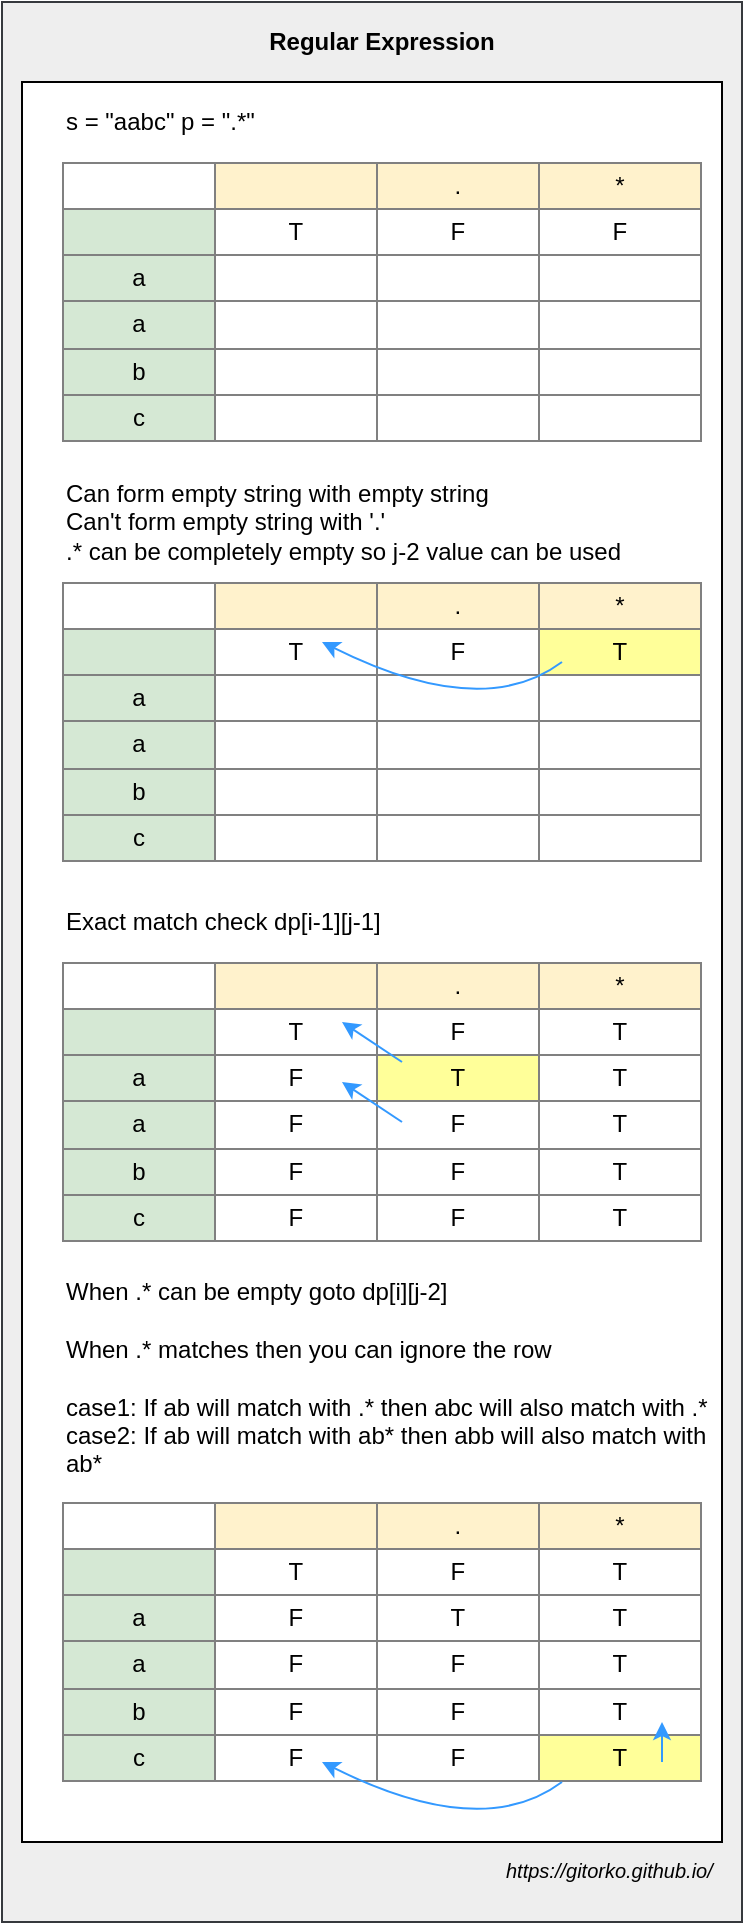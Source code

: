 <mxfile version="12.6.5" type="device"><diagram id="OXWPcvr8mXfKOi1COLGM" name="Page-1"><mxGraphModel dx="1106" dy="852" grid="1" gridSize="10" guides="1" tooltips="1" connect="1" arrows="1" fold="1" page="1" pageScale="1" pageWidth="500" pageHeight="1200" math="0" shadow="0"><root><mxCell id="0"/><mxCell id="1" parent="0"/><mxCell id="OmDe6fGM3FcfZ7pGEBq--21" value="" style="rounded=0;whiteSpace=wrap;html=1;align=left;fillColor=#eeeeee;strokeColor=#36393d;" parent="1" vertex="1"><mxGeometry x="50" y="200" width="370" height="960" as="geometry"/></mxCell><mxCell id="OmDe6fGM3FcfZ7pGEBq--20" value="" style="rounded=0;whiteSpace=wrap;html=1;fontColor=#000000;align=left;" parent="1" vertex="1"><mxGeometry x="60" y="240" width="350" height="880" as="geometry"/></mxCell><mxCell id="OmDe6fGM3FcfZ7pGEBq--2" value="&lt;table border=&quot;1&quot; width=&quot;100%&quot; style=&quot;width: 100% ; height: 100% ; border-collapse: collapse&quot;&gt;&lt;tbody&gt;&lt;tr&gt;&lt;td&gt;&lt;br&gt;&lt;/td&gt;&lt;td style=&quot;background-color: rgb(255 , 242 , 204)&quot;&gt;&amp;nbsp;&lt;/td&gt;&lt;td style=&quot;background-color: rgb(255 , 242 , 204)&quot;&gt;.&lt;/td&gt;&lt;td style=&quot;background-color: rgb(255 , 242 , 204)&quot;&gt;*&lt;/td&gt;&lt;/tr&gt;&lt;tr&gt;&lt;td style=&quot;background-color: rgb(213 , 232 , 212)&quot;&gt;&lt;br&gt;&lt;/td&gt;&lt;td&gt;T&lt;/td&gt;&lt;td&gt;F&lt;/td&gt;&lt;td&gt;F&lt;/td&gt;&lt;/tr&gt;&lt;tr&gt;&lt;td style=&quot;background-color: rgb(213 , 232 , 212)&quot;&gt;a&lt;/td&gt;&lt;td&gt;&lt;br&gt;&lt;/td&gt;&lt;td&gt;&lt;br&gt;&lt;/td&gt;&lt;td&gt;&lt;br&gt;&lt;/td&gt;&lt;/tr&gt;&lt;tr&gt;&lt;td style=&quot;background-color: rgb(213 , 232 , 212)&quot;&gt;a&lt;/td&gt;&lt;td&gt;&lt;br&gt;&lt;/td&gt;&lt;td&gt;&lt;/td&gt;&lt;td&gt;&lt;br&gt;&lt;/td&gt;&lt;/tr&gt;&lt;tr&gt;&lt;td style=&quot;background-color: rgb(213 , 232 , 212)&quot;&gt;b&lt;/td&gt;&lt;td&gt;&lt;br&gt;&lt;/td&gt;&lt;td&gt;&lt;br&gt;&lt;/td&gt;&lt;td&gt;&lt;br&gt;&lt;/td&gt;&lt;/tr&gt;&lt;tr&gt;&lt;td style=&quot;background-color: rgb(213 , 232 , 212)&quot;&gt;c&lt;/td&gt;&lt;td&gt;&lt;br&gt;&lt;/td&gt;&lt;td&gt;&lt;br&gt;&lt;/td&gt;&lt;td&gt;&lt;br&gt;&lt;/td&gt;&lt;/tr&gt;&lt;/tbody&gt;&lt;/table&gt;" style="text;html=1;strokeColor=none;fillColor=none;overflow=fill;align=center;" parent="1" vertex="1"><mxGeometry x="80" y="280" width="320" height="140" as="geometry"/></mxCell><mxCell id="OmDe6fGM3FcfZ7pGEBq--3" value="s = &quot;aabc&quot; p = &quot;.*&quot;" style="text;html=1;align=left;verticalAlign=middle;resizable=0;points=[];autosize=1;" parent="1" vertex="1"><mxGeometry x="80" y="250" width="110" height="20" as="geometry"/></mxCell><mxCell id="OmDe6fGM3FcfZ7pGEBq--4" value="&lt;table border=&quot;1&quot; width=&quot;100%&quot; style=&quot;width: 100% ; height: 100% ; border-collapse: collapse&quot;&gt;&lt;tbody&gt;&lt;tr&gt;&lt;td&gt;&lt;br&gt;&lt;/td&gt;&lt;td style=&quot;background-color: rgb(255 , 242 , 204)&quot;&gt;&amp;nbsp;&lt;/td&gt;&lt;td style=&quot;background-color: rgb(255 , 242 , 204)&quot;&gt;.&lt;/td&gt;&lt;td style=&quot;background-color: rgb(255 , 242 , 204)&quot;&gt;*&lt;/td&gt;&lt;/tr&gt;&lt;tr&gt;&lt;td style=&quot;background-color: rgb(213 , 232 , 212)&quot;&gt;&lt;br&gt;&lt;/td&gt;&lt;td&gt;T&lt;/td&gt;&lt;td&gt;F&lt;/td&gt;&lt;td style=&quot;background-color: rgb(255 , 255 , 153)&quot;&gt;T&lt;/td&gt;&lt;/tr&gt;&lt;tr&gt;&lt;td style=&quot;background-color: rgb(213 , 232 , 212)&quot;&gt;a&lt;/td&gt;&lt;td&gt;&lt;br&gt;&lt;/td&gt;&lt;td&gt;&lt;br&gt;&lt;/td&gt;&lt;td&gt;&lt;br&gt;&lt;/td&gt;&lt;/tr&gt;&lt;tr&gt;&lt;td style=&quot;background-color: rgb(213 , 232 , 212)&quot;&gt;a&lt;/td&gt;&lt;td&gt;&lt;br&gt;&lt;/td&gt;&lt;td&gt;&lt;/td&gt;&lt;td&gt;&lt;br&gt;&lt;/td&gt;&lt;/tr&gt;&lt;tr&gt;&lt;td style=&quot;background-color: rgb(213 , 232 , 212)&quot;&gt;b&lt;/td&gt;&lt;td&gt;&lt;br&gt;&lt;/td&gt;&lt;td&gt;&lt;br&gt;&lt;/td&gt;&lt;td&gt;&lt;br&gt;&lt;/td&gt;&lt;/tr&gt;&lt;tr&gt;&lt;td style=&quot;background-color: rgb(213 , 232 , 212)&quot;&gt;c&lt;/td&gt;&lt;td&gt;&lt;br&gt;&lt;/td&gt;&lt;td&gt;&lt;br&gt;&lt;/td&gt;&lt;td&gt;&lt;br&gt;&lt;/td&gt;&lt;/tr&gt;&lt;/tbody&gt;&lt;/table&gt;" style="text;html=1;strokeColor=none;fillColor=none;overflow=fill;align=center;" parent="1" vertex="1"><mxGeometry x="80" y="490" width="320" height="140" as="geometry"/></mxCell><mxCell id="OmDe6fGM3FcfZ7pGEBq--5" value="&lt;table border=&quot;1&quot; width=&quot;100%&quot; style=&quot;width: 100% ; height: 100% ; border-collapse: collapse&quot;&gt;&lt;tbody&gt;&lt;tr&gt;&lt;td&gt;&lt;br&gt;&lt;/td&gt;&lt;td style=&quot;background-color: rgb(255 , 242 , 204)&quot;&gt;&amp;nbsp;&lt;/td&gt;&lt;td style=&quot;background-color: rgb(255 , 242 , 204)&quot;&gt;.&lt;/td&gt;&lt;td style=&quot;background-color: rgb(255 , 242 , 204)&quot;&gt;*&lt;/td&gt;&lt;/tr&gt;&lt;tr&gt;&lt;td style=&quot;background-color: rgb(213 , 232 , 212)&quot;&gt;&lt;br&gt;&lt;/td&gt;&lt;td&gt;T&lt;/td&gt;&lt;td&gt;F&lt;/td&gt;&lt;td&gt;T&lt;/td&gt;&lt;/tr&gt;&lt;tr&gt;&lt;td style=&quot;background-color: rgb(213 , 232 , 212)&quot;&gt;a&lt;/td&gt;&lt;td&gt;F&lt;/td&gt;&lt;td style=&quot;background-color: rgb(255 , 255 , 153)&quot;&gt;T&lt;/td&gt;&lt;td&gt;T&lt;/td&gt;&lt;/tr&gt;&lt;tr&gt;&lt;td style=&quot;background-color: rgb(213 , 232 , 212)&quot;&gt;a&lt;/td&gt;&lt;td&gt;F&lt;/td&gt;&lt;td&gt;F&lt;/td&gt;&lt;td&gt;T&lt;/td&gt;&lt;/tr&gt;&lt;tr&gt;&lt;td style=&quot;background-color: rgb(213 , 232 , 212)&quot;&gt;b&lt;/td&gt;&lt;td&gt;F&lt;/td&gt;&lt;td&gt;F&lt;/td&gt;&lt;td&gt;T&lt;/td&gt;&lt;/tr&gt;&lt;tr&gt;&lt;td style=&quot;background-color: rgb(213 , 232 , 212)&quot;&gt;c&lt;/td&gt;&lt;td&gt;F&lt;/td&gt;&lt;td&gt;F&lt;/td&gt;&lt;td&gt;T&lt;/td&gt;&lt;/tr&gt;&lt;/tbody&gt;&lt;/table&gt;" style="text;html=1;strokeColor=none;fillColor=none;overflow=fill;align=center;" parent="1" vertex="1"><mxGeometry x="80" y="680" width="320" height="140" as="geometry"/></mxCell><mxCell id="OmDe6fGM3FcfZ7pGEBq--6" value="Can form empty string with empty string&lt;br&gt;Can't form empty string with '.'&lt;br&gt;.* can be completely empty so j-2 value can be used" style="text;html=1;strokeColor=none;fillColor=none;align=left;verticalAlign=middle;whiteSpace=wrap;rounded=0;" parent="1" vertex="1"><mxGeometry x="80" y="440" width="280" height="40" as="geometry"/></mxCell><mxCell id="OmDe6fGM3FcfZ7pGEBq--7" value="" style="endArrow=classic;html=1;fontColor=#3399FF;strokeColor=#3399FF;" parent="1" edge="1"><mxGeometry width="50" height="50" relative="1" as="geometry"><mxPoint x="250" y="730" as="sourcePoint"/><mxPoint x="220" y="710" as="targetPoint"/></mxGeometry></mxCell><mxCell id="OmDe6fGM3FcfZ7pGEBq--8" value="" style="endArrow=classic;html=1;fontColor=#3399FF;strokeColor=#3399FF;" parent="1" edge="1"><mxGeometry width="50" height="50" relative="1" as="geometry"><mxPoint x="250" y="760" as="sourcePoint"/><mxPoint x="220" y="740" as="targetPoint"/></mxGeometry></mxCell><mxCell id="OmDe6fGM3FcfZ7pGEBq--9" value="" style="curved=1;endArrow=classic;html=1;strokeColor=#3399FF;fontColor=#3399FF;" parent="1" edge="1"><mxGeometry width="50" height="50" relative="1" as="geometry"><mxPoint x="330" y="530" as="sourcePoint"/><mxPoint x="210" y="520" as="targetPoint"/><Array as="points"><mxPoint x="290" y="560"/></Array></mxGeometry></mxCell><mxCell id="OmDe6fGM3FcfZ7pGEBq--11" value="Exact match check dp[i-1][j-1]" style="text;html=1;strokeColor=none;fillColor=none;align=left;verticalAlign=middle;whiteSpace=wrap;rounded=0;fontColor=#000000;" parent="1" vertex="1"><mxGeometry x="80" y="650" width="210" height="20" as="geometry"/></mxCell><mxCell id="OmDe6fGM3FcfZ7pGEBq--14" value="&lt;table border=&quot;1&quot; width=&quot;100%&quot; style=&quot;width: 100% ; height: 100% ; border-collapse: collapse&quot;&gt;&lt;tbody&gt;&lt;tr&gt;&lt;td&gt;&lt;br&gt;&lt;/td&gt;&lt;td style=&quot;background-color: rgb(255 , 242 , 204)&quot;&gt;&amp;nbsp;&lt;/td&gt;&lt;td style=&quot;background-color: rgb(255 , 242 , 204)&quot;&gt;.&lt;/td&gt;&lt;td style=&quot;background-color: rgb(255 , 242 , 204)&quot;&gt;*&lt;/td&gt;&lt;/tr&gt;&lt;tr&gt;&lt;td style=&quot;background-color: rgb(213 , 232 , 212)&quot;&gt;&lt;br&gt;&lt;/td&gt;&lt;td&gt;T&lt;/td&gt;&lt;td&gt;F&lt;/td&gt;&lt;td&gt;T&lt;/td&gt;&lt;/tr&gt;&lt;tr&gt;&lt;td style=&quot;background-color: rgb(213 , 232 , 212)&quot;&gt;a&lt;/td&gt;&lt;td&gt;F&lt;/td&gt;&lt;td&gt;T&lt;/td&gt;&lt;td&gt;T&lt;/td&gt;&lt;/tr&gt;&lt;tr&gt;&lt;td style=&quot;background-color: rgb(213 , 232 , 212)&quot;&gt;a&lt;/td&gt;&lt;td&gt;F&lt;/td&gt;&lt;td&gt;F&lt;/td&gt;&lt;td&gt;T&lt;/td&gt;&lt;/tr&gt;&lt;tr&gt;&lt;td style=&quot;background-color: rgb(213 , 232 , 212)&quot;&gt;b&lt;/td&gt;&lt;td&gt;F&lt;/td&gt;&lt;td&gt;F&lt;/td&gt;&lt;td&gt;T&lt;/td&gt;&lt;/tr&gt;&lt;tr&gt;&lt;td style=&quot;background-color: rgb(213 , 232 , 212)&quot;&gt;c&lt;/td&gt;&lt;td&gt;F&lt;/td&gt;&lt;td&gt;F&lt;/td&gt;&lt;td style=&quot;background-color: rgb(255 , 255 , 153)&quot;&gt;T&lt;/td&gt;&lt;/tr&gt;&lt;/tbody&gt;&lt;/table&gt;" style="text;html=1;strokeColor=none;fillColor=none;overflow=fill;align=center;" parent="1" vertex="1"><mxGeometry x="80" y="950" width="320" height="140" as="geometry"/></mxCell><mxCell id="OmDe6fGM3FcfZ7pGEBq--17" value="When .* can be empty goto dp[i][j-2]&lt;br&gt;&lt;br&gt;When .* matches then you can ignore the row&lt;br&gt;&lt;br&gt;case1: If ab will match with .* then abc will also match with .*&lt;br&gt;case2: If ab will match with ab* then abb will also match with ab*&lt;br&gt;&amp;nbsp;" style="text;html=1;strokeColor=none;fillColor=none;align=left;verticalAlign=middle;whiteSpace=wrap;rounded=0;fontColor=#000000;" parent="1" vertex="1"><mxGeometry x="80" y="850" width="330" height="90" as="geometry"/></mxCell><mxCell id="OmDe6fGM3FcfZ7pGEBq--18" value="" style="curved=1;endArrow=classic;html=1;strokeColor=#3399FF;fontColor=#3399FF;" parent="1" edge="1"><mxGeometry width="50" height="50" relative="1" as="geometry"><mxPoint x="330" y="1090" as="sourcePoint"/><mxPoint x="210" y="1080" as="targetPoint"/><Array as="points"><mxPoint x="290" y="1120"/></Array></mxGeometry></mxCell><mxCell id="OmDe6fGM3FcfZ7pGEBq--19" value="" style="endArrow=classic;html=1;fontColor=#3399FF;strokeColor=#3399FF;" parent="1" edge="1"><mxGeometry width="50" height="50" relative="1" as="geometry"><mxPoint x="380" y="1080" as="sourcePoint"/><mxPoint x="380" y="1060" as="targetPoint"/></mxGeometry></mxCell><mxCell id="OmDe6fGM3FcfZ7pGEBq--22" value="Regular Expression" style="text;html=1;strokeColor=none;fillColor=none;align=center;verticalAlign=middle;whiteSpace=wrap;rounded=0;fontColor=#000000;fontStyle=1" parent="1" vertex="1"><mxGeometry x="170" y="210" width="140" height="20" as="geometry"/></mxCell><UserObject label="&lt;i&gt;&lt;font style=&quot;font-size: 10px&quot;&gt;https://gitorko.github.io/&lt;/font&gt;&lt;/i&gt;" link="https://gitorko.github.io/" id="OmDe6fGM3FcfZ7pGEBq--23"><mxCell style="text;html=1;fontColor=#000000;" parent="1" vertex="1"><mxGeometry x="300" y="1120" width="110" height="30" as="geometry"/></mxCell></UserObject></root></mxGraphModel></diagram></mxfile>